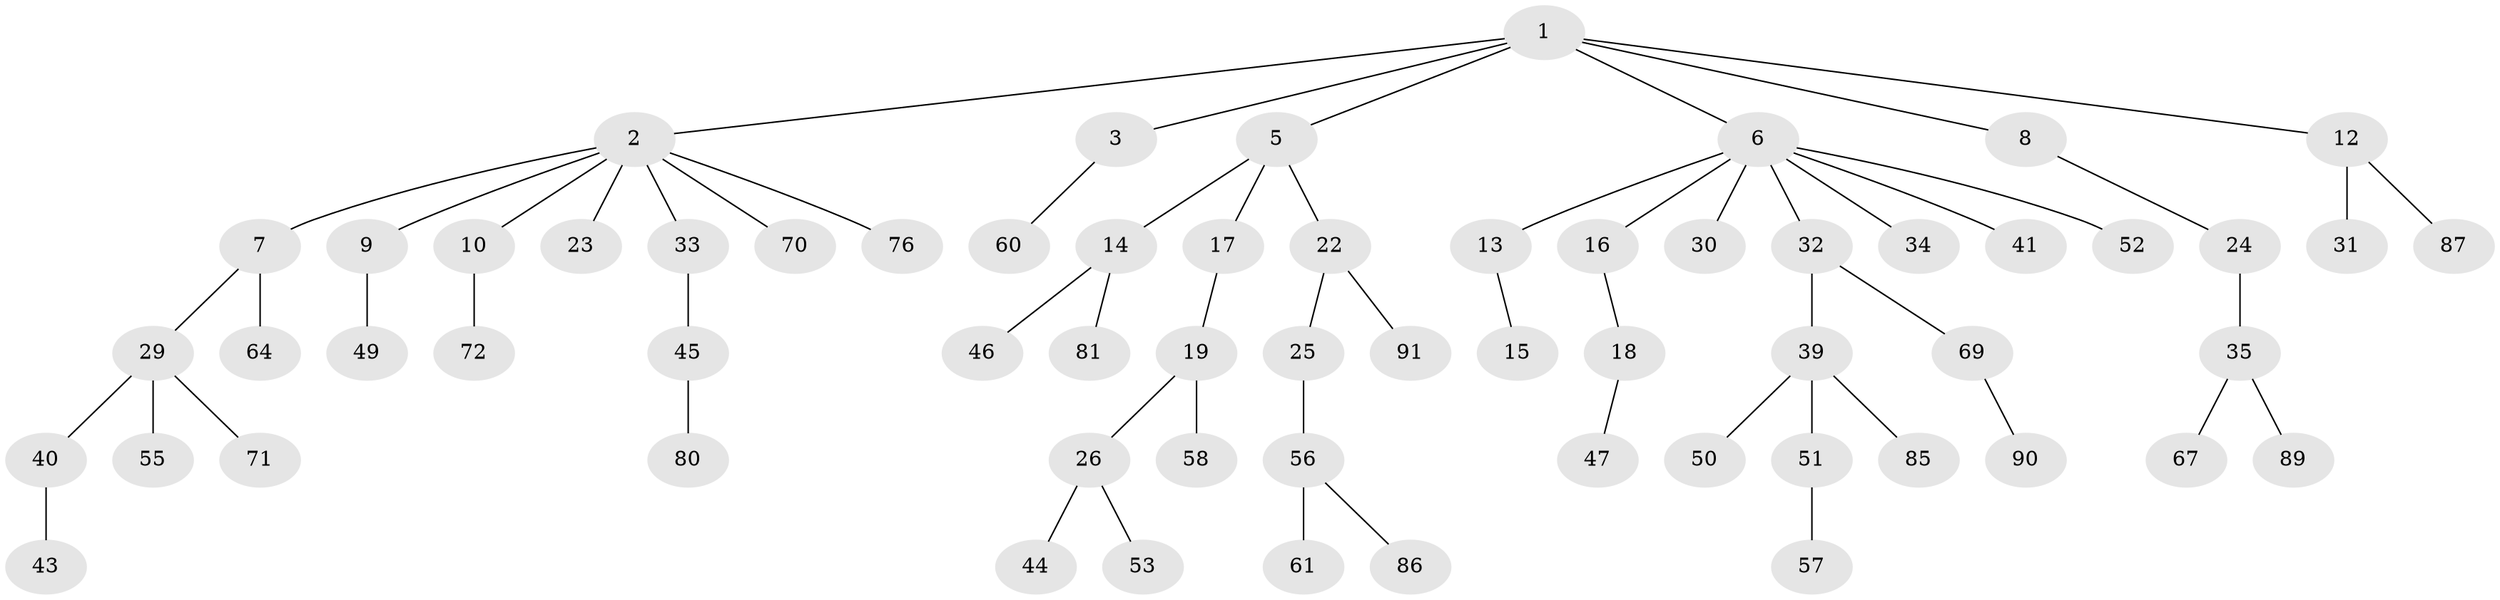 // Generated by graph-tools (version 1.1) at 2025/24/03/03/25 07:24:08]
// undirected, 63 vertices, 62 edges
graph export_dot {
graph [start="1"]
  node [color=gray90,style=filled];
  1 [super="+27"];
  2 [super="+4"];
  3;
  5 [super="+11"];
  6 [super="+21"];
  7;
  8;
  9;
  10 [super="+74"];
  12 [super="+28"];
  13 [super="+68"];
  14 [super="+20"];
  15;
  16 [super="+42"];
  17;
  18 [super="+37"];
  19 [super="+78"];
  22;
  23;
  24 [super="+48"];
  25 [super="+38"];
  26;
  29 [super="+36"];
  30 [super="+54"];
  31;
  32 [super="+75"];
  33 [super="+83"];
  34;
  35;
  39 [super="+65"];
  40;
  41;
  43;
  44 [super="+84"];
  45 [super="+73"];
  46;
  47;
  49 [super="+62"];
  50;
  51;
  52;
  53;
  55;
  56 [super="+63"];
  57 [super="+59"];
  58;
  60 [super="+82"];
  61 [super="+77"];
  64 [super="+66"];
  67 [super="+79"];
  69;
  70;
  71;
  72;
  76;
  80;
  81;
  85;
  86;
  87 [super="+88"];
  89;
  90;
  91;
  1 -- 2;
  1 -- 3;
  1 -- 5;
  1 -- 6;
  1 -- 8;
  1 -- 12;
  2 -- 7;
  2 -- 9;
  2 -- 23;
  2 -- 33;
  2 -- 10;
  2 -- 76;
  2 -- 70;
  3 -- 60;
  5 -- 14;
  5 -- 22;
  5 -- 17;
  6 -- 13;
  6 -- 16;
  6 -- 41;
  6 -- 32;
  6 -- 34;
  6 -- 52;
  6 -- 30;
  7 -- 29;
  7 -- 64;
  8 -- 24;
  9 -- 49;
  10 -- 72;
  12 -- 87;
  12 -- 31;
  13 -- 15;
  14 -- 46;
  14 -- 81;
  16 -- 18;
  17 -- 19;
  18 -- 47;
  19 -- 26;
  19 -- 58;
  22 -- 25;
  22 -- 91;
  24 -- 35;
  25 -- 56;
  26 -- 44;
  26 -- 53;
  29 -- 71;
  29 -- 40;
  29 -- 55;
  32 -- 39;
  32 -- 69;
  33 -- 45;
  35 -- 67;
  35 -- 89;
  39 -- 50;
  39 -- 51;
  39 -- 85;
  40 -- 43;
  45 -- 80;
  51 -- 57;
  56 -- 61;
  56 -- 86;
  69 -- 90;
}
